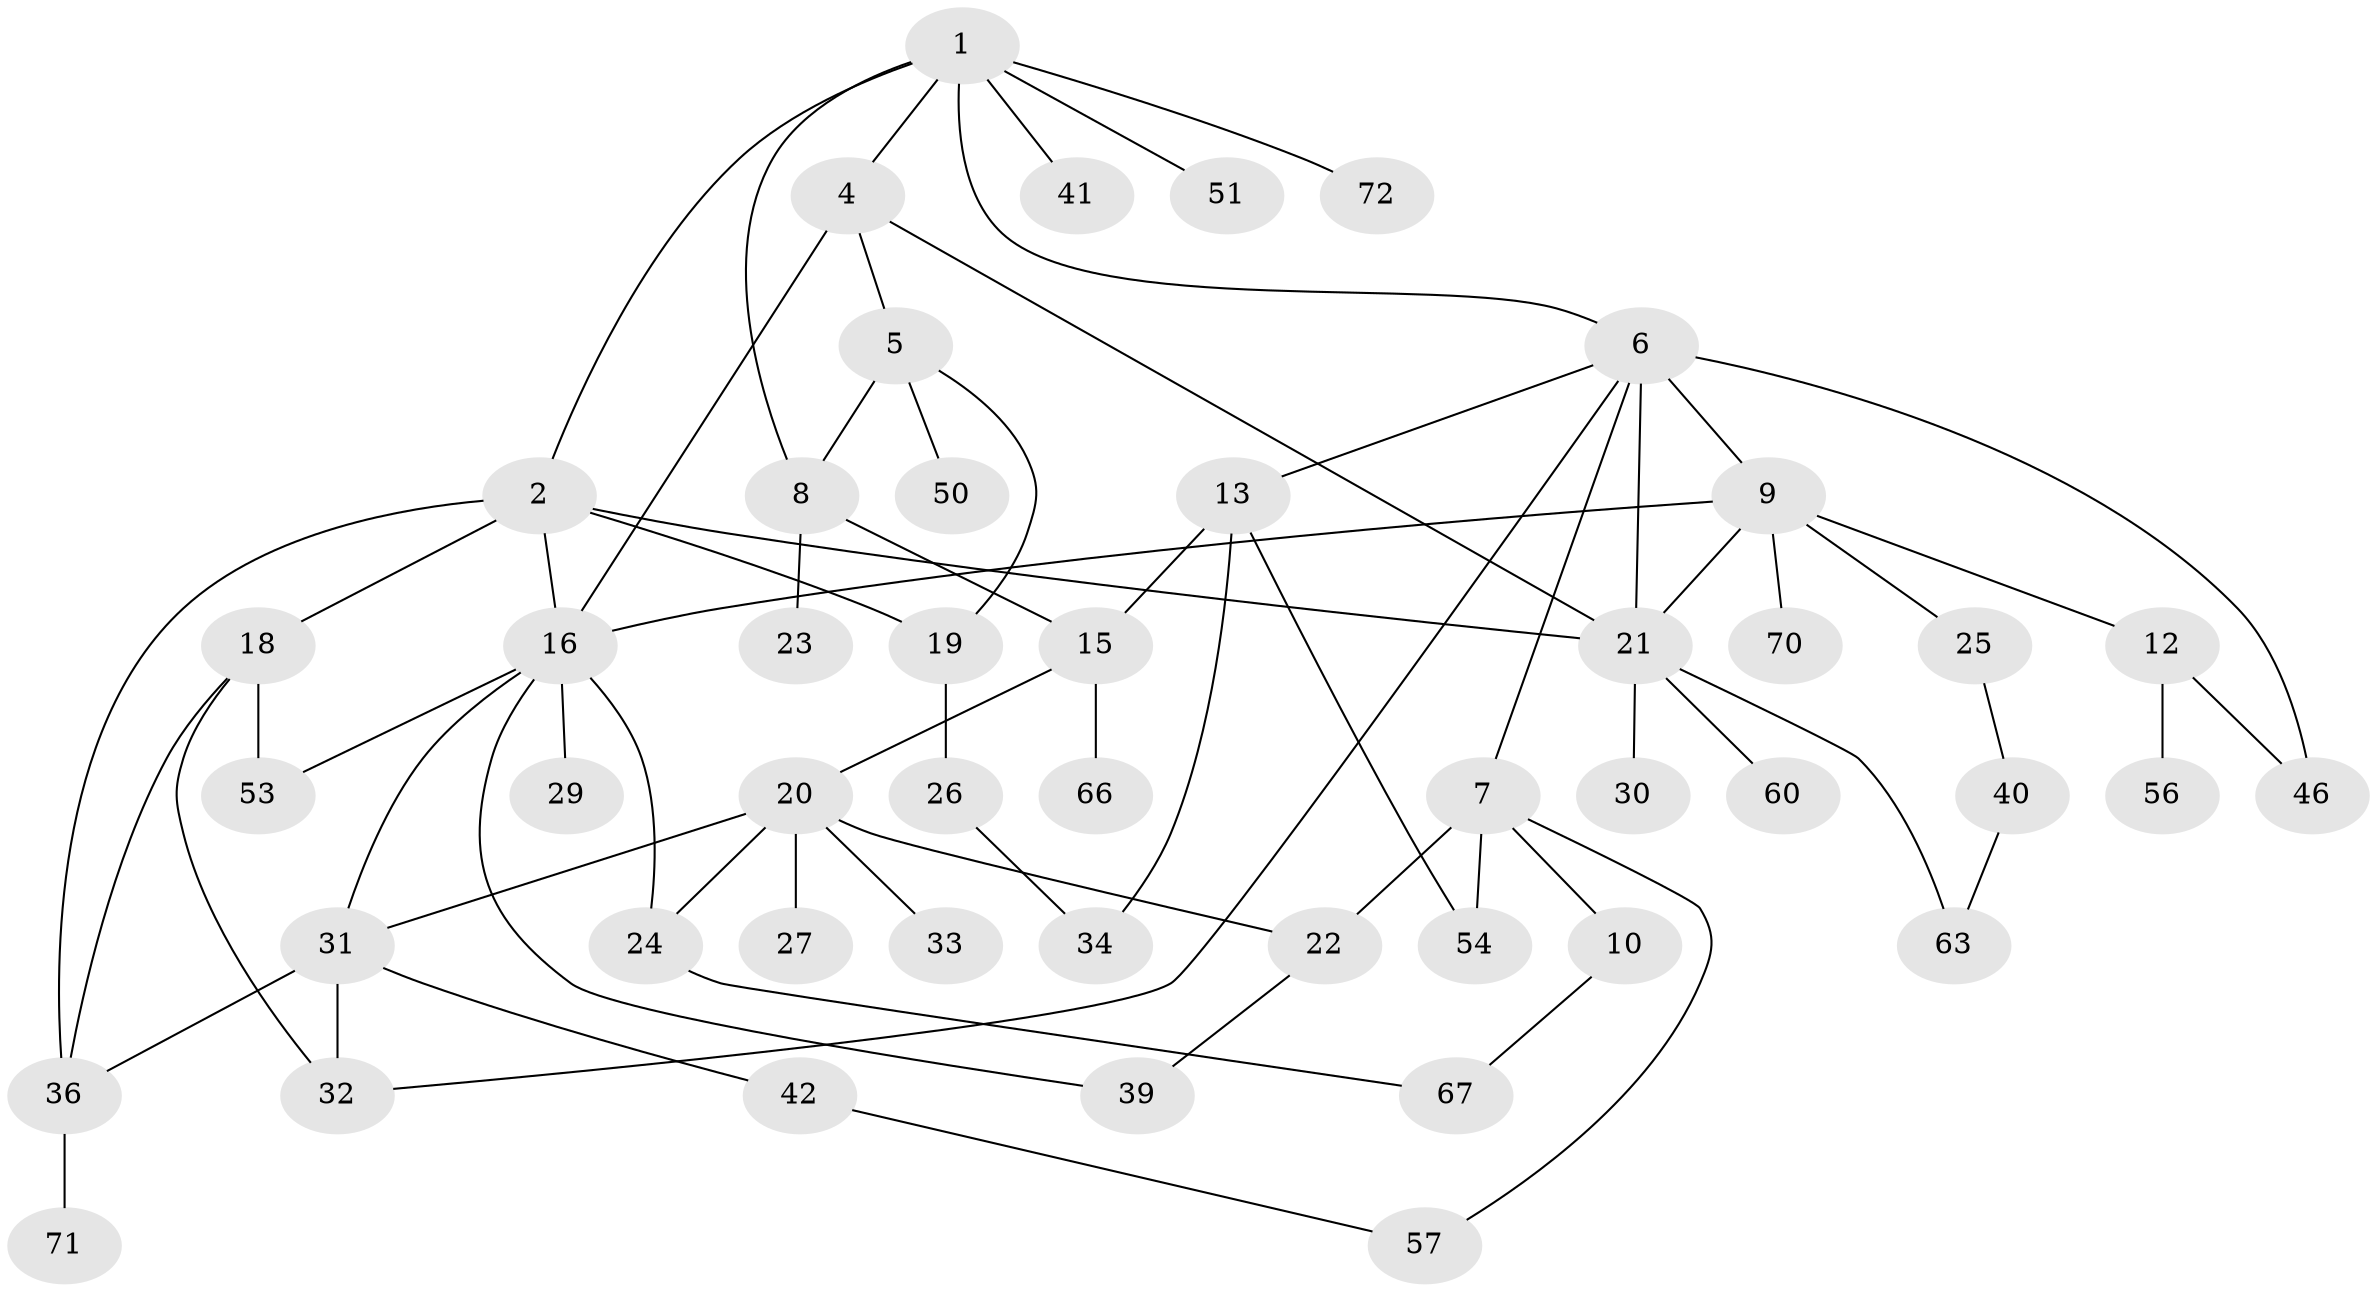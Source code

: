 // original degree distribution, {4: 0.08108108108108109, 6: 0.04054054054054054, 5: 0.04054054054054054, 3: 0.25675675675675674, 8: 0.013513513513513514, 2: 0.24324324324324326, 7: 0.02702702702702703, 1: 0.2972972972972973}
// Generated by graph-tools (version 1.1) at 2025/10/02/27/25 16:10:54]
// undirected, 48 vertices, 70 edges
graph export_dot {
graph [start="1"]
  node [color=gray90,style=filled];
  1 [super="+3"];
  2 [super="+65"];
  4 [super="+55"];
  5 [super="+17"];
  6 [super="+61"];
  7 [super="+47"];
  8 [super="+14"];
  9 [super="+69"];
  10 [super="+11"];
  12;
  13 [super="+68"];
  15 [super="+45"];
  16 [super="+35"];
  18 [super="+59"];
  19;
  20 [super="+58"];
  21 [super="+28"];
  22 [super="+44"];
  23;
  24 [super="+49"];
  25;
  26 [super="+64"];
  27;
  29;
  30;
  31 [super="+52"];
  32;
  33 [super="+37"];
  34 [super="+43"];
  36 [super="+38"];
  39 [super="+48"];
  40 [super="+62"];
  41;
  42;
  46 [super="+74"];
  50;
  51;
  53;
  54;
  56;
  57;
  60;
  63;
  66;
  67 [super="+73"];
  70;
  71;
  72;
  1 -- 2;
  1 -- 41;
  1 -- 72;
  1 -- 51;
  1 -- 4;
  1 -- 6;
  1 -- 8;
  2 -- 16;
  2 -- 18 [weight=2];
  2 -- 36;
  2 -- 21;
  2 -- 19;
  4 -- 5;
  4 -- 21;
  4 -- 16;
  5 -- 19;
  5 -- 8;
  5 -- 50;
  6 -- 7;
  6 -- 9;
  6 -- 13;
  6 -- 32;
  6 -- 46;
  6 -- 21;
  7 -- 10;
  7 -- 54;
  7 -- 57;
  7 -- 22;
  8 -- 15;
  8 -- 23;
  9 -- 12;
  9 -- 21;
  9 -- 25;
  9 -- 16;
  9 -- 70;
  10 -- 67;
  12 -- 46;
  12 -- 56;
  13 -- 54;
  13 -- 34;
  13 -- 15;
  15 -- 20;
  15 -- 66;
  16 -- 29;
  16 -- 53;
  16 -- 24;
  16 -- 31;
  16 -- 39;
  18 -- 32;
  18 -- 36;
  18 -- 53;
  19 -- 26;
  20 -- 22;
  20 -- 24;
  20 -- 27;
  20 -- 31;
  20 -- 33;
  21 -- 30;
  21 -- 60;
  21 -- 63;
  22 -- 39;
  24 -- 67;
  25 -- 40;
  26 -- 34;
  31 -- 42;
  31 -- 36;
  31 -- 32;
  36 -- 71;
  40 -- 63;
  42 -- 57;
}
